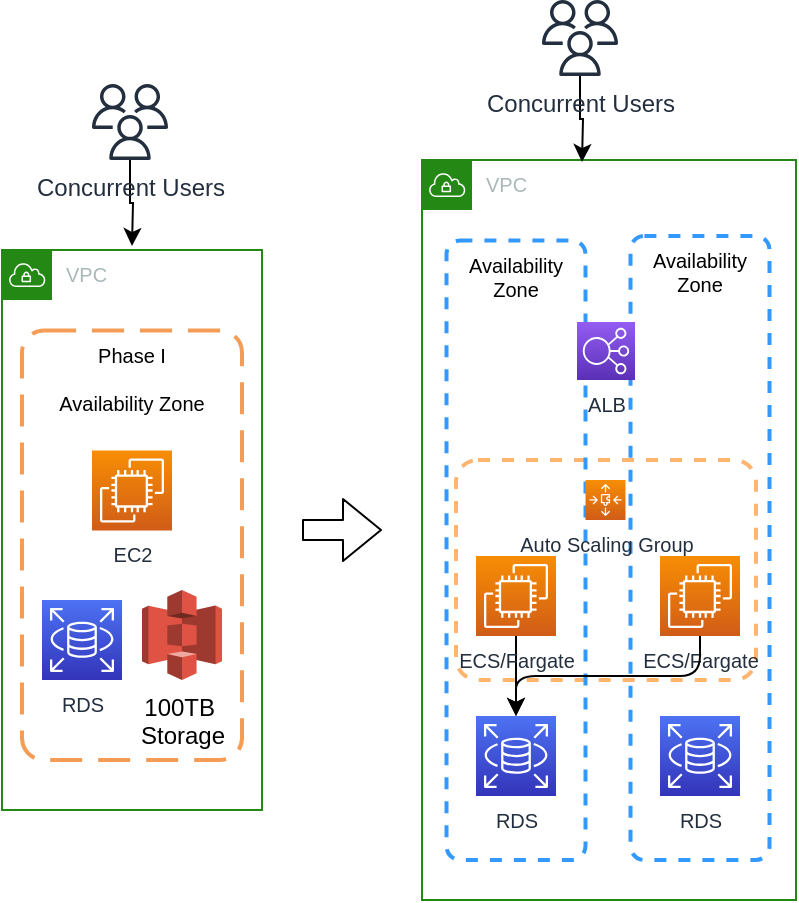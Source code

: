 <mxfile version="14.8.0" type="github">
  <diagram id="b0GikksUZOuk0snxxLBZ" name="Page-1">
    <mxGraphModel dx="768" dy="427" grid="1" gridSize="10" guides="1" tooltips="1" connect="1" arrows="1" fold="1" page="1" pageScale="1" pageWidth="850" pageHeight="1100" math="0" shadow="0">
      <root>
        <mxCell id="0" />
        <mxCell id="1" parent="0" />
        <mxCell id="Zqla-DL0ByIiepzGw1xJ-1" value="VPC" style="points=[[0,0],[0.25,0],[0.5,0],[0.75,0],[1,0],[1,0.25],[1,0.5],[1,0.75],[1,1],[0.75,1],[0.5,1],[0.25,1],[0,1],[0,0.75],[0,0.5],[0,0.25]];outlineConnect=0;gradientColor=none;html=1;whiteSpace=wrap;fontSize=10;fontStyle=0;shape=mxgraph.aws4.group;grIcon=mxgraph.aws4.group_vpc;strokeColor=#248814;fillColor=none;verticalAlign=top;align=left;spacingLeft=30;fontColor=#AAB7B8;dashed=0;" vertex="1" parent="1">
          <mxGeometry x="30" y="155" width="130" height="280" as="geometry" />
        </mxCell>
        <mxCell id="Zqla-DL0ByIiepzGw1xJ-4" value="Phase I&#xa;&#xa;Availability Zone" style="rounded=1;arcSize=10;dashed=1;strokeColor=#F59D56;fillColor=none;gradientColor=none;dashPattern=8 4;strokeWidth=2;verticalAlign=top;fontSize=10;" vertex="1" parent="1">
          <mxGeometry x="40" y="195.25" width="110" height="214.75" as="geometry" />
        </mxCell>
        <mxCell id="Zqla-DL0ByIiepzGw1xJ-2" value="EC2" style="points=[[0,0,0],[0.25,0,0],[0.5,0,0],[0.75,0,0],[1,0,0],[0,1,0],[0.25,1,0],[0.5,1,0],[0.75,1,0],[1,1,0],[0,0.25,0],[0,0.5,0],[0,0.75,0],[1,0.25,0],[1,0.5,0],[1,0.75,0]];outlineConnect=0;fontColor=#232F3E;gradientColor=#F78E04;gradientDirection=north;fillColor=#D05C17;strokeColor=#ffffff;dashed=0;verticalLabelPosition=bottom;verticalAlign=top;align=center;html=1;fontSize=10;fontStyle=0;aspect=fixed;shape=mxgraph.aws4.resourceIcon;resIcon=mxgraph.aws4.ec2;" vertex="1" parent="1">
          <mxGeometry x="75" y="255.25" width="40" height="40" as="geometry" />
        </mxCell>
        <mxCell id="Zqla-DL0ByIiepzGw1xJ-3" value="RDS" style="points=[[0,0,0],[0.25,0,0],[0.5,0,0],[0.75,0,0],[1,0,0],[0,1,0],[0.25,1,0],[0.5,1,0],[0.75,1,0],[1,1,0],[0,0.25,0],[0,0.5,0],[0,0.75,0],[1,0.25,0],[1,0.5,0],[1,0.75,0]];outlineConnect=0;fontColor=#232F3E;gradientColor=#4D72F3;gradientDirection=north;fillColor=#3334B9;strokeColor=#ffffff;dashed=0;verticalLabelPosition=bottom;verticalAlign=top;align=center;html=1;fontSize=10;fontStyle=0;aspect=fixed;shape=mxgraph.aws4.resourceIcon;resIcon=mxgraph.aws4.rds;" vertex="1" parent="1">
          <mxGeometry x="50" y="330" width="40" height="40" as="geometry" />
        </mxCell>
        <mxCell id="Zqla-DL0ByIiepzGw1xJ-5" value="" style="shape=flexArrow;endArrow=classic;html=1;" edge="1" parent="1">
          <mxGeometry width="50" height="50" relative="1" as="geometry">
            <mxPoint x="180" y="295" as="sourcePoint" />
            <mxPoint x="220" y="295" as="targetPoint" />
          </mxGeometry>
        </mxCell>
        <mxCell id="Zqla-DL0ByIiepzGw1xJ-6" value="Availability &#xa;Zone" style="rounded=1;arcSize=10;dashed=1;fillColor=none;gradientColor=none;strokeWidth=2;verticalAlign=top;fontSize=10;strokeColor=#3399FF;" vertex="1" parent="1">
          <mxGeometry x="344.25" y="148" width="69.5" height="312" as="geometry" />
        </mxCell>
        <mxCell id="Zqla-DL0ByIiepzGw1xJ-7" value="" style="rounded=1;arcSize=10;dashed=1;fillColor=none;gradientColor=none;strokeWidth=2;fontSize=10;verticalAlign=top;strokeColor=#FFB570;" vertex="1" parent="1">
          <mxGeometry x="257" y="260" width="150" height="110" as="geometry" />
        </mxCell>
        <mxCell id="Zqla-DL0ByIiepzGw1xJ-8" value="Availability &#xa;Zone" style="rounded=1;arcSize=10;dashed=1;fillColor=none;gradientColor=none;strokeWidth=2;verticalAlign=top;fontSize=10;strokeColor=#3399FF;" vertex="1" parent="1">
          <mxGeometry x="252.25" y="150.25" width="69.5" height="309.75" as="geometry" />
        </mxCell>
        <mxCell id="Zqla-DL0ByIiepzGw1xJ-9" value="VPC" style="points=[[0,0],[0.25,0],[0.5,0],[0.75,0],[1,0],[1,0.25],[1,0.5],[1,0.75],[1,1],[0.75,1],[0.5,1],[0.25,1],[0,1],[0,0.75],[0,0.5],[0,0.25]];outlineConnect=0;gradientColor=none;html=1;whiteSpace=wrap;fontSize=10;fontStyle=0;shape=mxgraph.aws4.group;grIcon=mxgraph.aws4.group_vpc;strokeColor=#248814;fillColor=none;verticalAlign=top;align=left;spacingLeft=30;fontColor=#AAB7B8;dashed=0;" vertex="1" parent="1">
          <mxGeometry x="240" y="110" width="187" height="370" as="geometry" />
        </mxCell>
        <mxCell id="Zqla-DL0ByIiepzGw1xJ-10" value="" style="edgeStyle=orthogonalEdgeStyle;rounded=0;orthogonalLoop=1;jettySize=auto;html=1;fontSize=10;" edge="1" parent="1" source="Zqla-DL0ByIiepzGw1xJ-11" target="Zqla-DL0ByIiepzGw1xJ-12">
          <mxGeometry relative="1" as="geometry" />
        </mxCell>
        <mxCell id="Zqla-DL0ByIiepzGw1xJ-11" value="ECS/Fargate" style="points=[[0,0,0],[0.25,0,0],[0.5,0,0],[0.75,0,0],[1,0,0],[0,1,0],[0.25,1,0],[0.5,1,0],[0.75,1,0],[1,1,0],[0,0.25,0],[0,0.5,0],[0,0.75,0],[1,0.25,0],[1,0.5,0],[1,0.75,0]];outlineConnect=0;fontColor=#232F3E;gradientColor=#F78E04;gradientDirection=north;fillColor=#D05C17;strokeColor=#ffffff;dashed=0;verticalLabelPosition=bottom;verticalAlign=top;align=center;html=1;fontSize=10;fontStyle=0;aspect=fixed;shape=mxgraph.aws4.resourceIcon;resIcon=mxgraph.aws4.ec2;" vertex="1" parent="1">
          <mxGeometry x="267" y="308" width="40" height="40" as="geometry" />
        </mxCell>
        <mxCell id="Zqla-DL0ByIiepzGw1xJ-12" value="RDS" style="points=[[0,0,0],[0.25,0,0],[0.5,0,0],[0.75,0,0],[1,0,0],[0,1,0],[0.25,1,0],[0.5,1,0],[0.75,1,0],[1,1,0],[0,0.25,0],[0,0.5,0],[0,0.75,0],[1,0.25,0],[1,0.5,0],[1,0.75,0]];outlineConnect=0;fontColor=#232F3E;gradientColor=#4D72F3;gradientDirection=north;fillColor=#3334B9;strokeColor=#ffffff;dashed=0;verticalLabelPosition=bottom;verticalAlign=top;align=center;html=1;fontSize=10;fontStyle=0;aspect=fixed;shape=mxgraph.aws4.resourceIcon;resIcon=mxgraph.aws4.rds;" vertex="1" parent="1">
          <mxGeometry x="267" y="388" width="40" height="40" as="geometry" />
        </mxCell>
        <mxCell id="Zqla-DL0ByIiepzGw1xJ-13" value="ECS/Fargate" style="points=[[0,0,0],[0.25,0,0],[0.5,0,0],[0.75,0,0],[1,0,0],[0,1,0],[0.25,1,0],[0.5,1,0],[0.75,1,0],[1,1,0],[0,0.25,0],[0,0.5,0],[0,0.75,0],[1,0.25,0],[1,0.5,0],[1,0.75,0]];outlineConnect=0;fontColor=#232F3E;gradientColor=#F78E04;gradientDirection=north;fillColor=#D05C17;strokeColor=#ffffff;dashed=0;verticalLabelPosition=bottom;verticalAlign=top;align=center;html=1;fontSize=10;fontStyle=0;aspect=fixed;shape=mxgraph.aws4.resourceIcon;resIcon=mxgraph.aws4.ec2;" vertex="1" parent="1">
          <mxGeometry x="359" y="308" width="40" height="40" as="geometry" />
        </mxCell>
        <mxCell id="Zqla-DL0ByIiepzGw1xJ-14" value="RDS" style="points=[[0,0,0],[0.25,0,0],[0.5,0,0],[0.75,0,0],[1,0,0],[0,1,0],[0.25,1,0],[0.5,1,0],[0.75,1,0],[1,1,0],[0,0.25,0],[0,0.5,0],[0,0.75,0],[1,0.25,0],[1,0.5,0],[1,0.75,0]];outlineConnect=0;fontColor=#232F3E;gradientColor=#4D72F3;gradientDirection=north;fillColor=#3334B9;strokeColor=#ffffff;dashed=0;verticalLabelPosition=bottom;verticalAlign=top;align=center;html=1;fontSize=10;fontStyle=0;aspect=fixed;shape=mxgraph.aws4.resourceIcon;resIcon=mxgraph.aws4.rds;" vertex="1" parent="1">
          <mxGeometry x="359" y="388" width="40" height="40" as="geometry" />
        </mxCell>
        <mxCell id="Zqla-DL0ByIiepzGw1xJ-15" value="ALB" style="points=[[0,0,0],[0.25,0,0],[0.5,0,0],[0.75,0,0],[1,0,0],[0,1,0],[0.25,1,0],[0.5,1,0],[0.75,1,0],[1,1,0],[0,0.25,0],[0,0.5,0],[0,0.75,0],[1,0.25,0],[1,0.5,0],[1,0.75,0]];outlineConnect=0;fontColor=#232F3E;gradientColor=#945DF2;gradientDirection=north;fillColor=#5A30B5;strokeColor=#ffffff;dashed=0;verticalLabelPosition=bottom;verticalAlign=top;align=center;html=1;fontSize=10;fontStyle=0;aspect=fixed;shape=mxgraph.aws4.resourceIcon;resIcon=mxgraph.aws4.elastic_load_balancing;" vertex="1" parent="1">
          <mxGeometry x="317.5" y="191" width="29" height="29" as="geometry" />
        </mxCell>
        <mxCell id="Zqla-DL0ByIiepzGw1xJ-16" value="Auto Scaling Group" style="points=[[0,0,0],[0.25,0,0],[0.5,0,0],[0.75,0,0],[1,0,0],[0,1,0],[0.25,1,0],[0.5,1,0],[0.75,1,0],[1,1,0],[0,0.25,0],[0,0.5,0],[0,0.75,0],[1,0.25,0],[1,0.5,0],[1,0.75,0]];outlineConnect=0;fontColor=#232F3E;gradientColor=#F78E04;gradientDirection=north;fillColor=#D05C17;strokeColor=#ffffff;dashed=0;verticalLabelPosition=bottom;verticalAlign=top;align=center;html=1;fontSize=10;fontStyle=0;aspect=fixed;shape=mxgraph.aws4.resourceIcon;resIcon=mxgraph.aws4.auto_scaling3;" vertex="1" parent="1">
          <mxGeometry x="321.75" y="270" width="20" height="20" as="geometry" />
        </mxCell>
        <mxCell id="Zqla-DL0ByIiepzGw1xJ-17" value="" style="edgeStyle=elbowEdgeStyle;elbow=vertical;endArrow=classic;html=1;fontSize=10;exitX=0.5;exitY=1;exitDx=0;exitDy=0;exitPerimeter=0;entryX=0.5;entryY=0;entryDx=0;entryDy=0;entryPerimeter=0;" edge="1" parent="1" source="Zqla-DL0ByIiepzGw1xJ-13" target="Zqla-DL0ByIiepzGw1xJ-12">
          <mxGeometry width="50" height="50" relative="1" as="geometry">
            <mxPoint x="367" y="290" as="sourcePoint" />
            <mxPoint x="417" y="240" as="targetPoint" />
          </mxGeometry>
        </mxCell>
        <mxCell id="Zqla-DL0ByIiepzGw1xJ-19" value="100TB&amp;nbsp;&lt;br&gt;Storage" style="outlineConnect=0;dashed=0;verticalLabelPosition=bottom;verticalAlign=top;align=center;html=1;shape=mxgraph.aws3.s3;fillColor=#E05243;gradientColor=none;" vertex="1" parent="1">
          <mxGeometry x="100" y="325" width="40" height="45" as="geometry" />
        </mxCell>
        <mxCell id="Zqla-DL0ByIiepzGw1xJ-21" value="" style="edgeStyle=orthogonalEdgeStyle;rounded=0;orthogonalLoop=1;jettySize=auto;html=1;" edge="1" parent="1" source="Zqla-DL0ByIiepzGw1xJ-20">
          <mxGeometry relative="1" as="geometry">
            <mxPoint x="95" y="153" as="targetPoint" />
          </mxGeometry>
        </mxCell>
        <mxCell id="Zqla-DL0ByIiepzGw1xJ-20" value="Concurrent Users" style="outlineConnect=0;fontColor=#232F3E;gradientColor=none;fillColor=#232F3E;strokeColor=none;dashed=0;verticalLabelPosition=bottom;verticalAlign=top;align=center;html=1;fontSize=12;fontStyle=0;aspect=fixed;pointerEvents=1;shape=mxgraph.aws4.users;" vertex="1" parent="1">
          <mxGeometry x="75" y="72" width="38" height="38" as="geometry" />
        </mxCell>
        <mxCell id="Zqla-DL0ByIiepzGw1xJ-22" value="" style="edgeStyle=orthogonalEdgeStyle;rounded=0;orthogonalLoop=1;jettySize=auto;html=1;" edge="1" parent="1" source="Zqla-DL0ByIiepzGw1xJ-23">
          <mxGeometry relative="1" as="geometry">
            <mxPoint x="320" y="111" as="targetPoint" />
          </mxGeometry>
        </mxCell>
        <mxCell id="Zqla-DL0ByIiepzGw1xJ-23" value="Concurrent Users" style="outlineConnect=0;fontColor=#232F3E;gradientColor=none;fillColor=#232F3E;strokeColor=none;dashed=0;verticalLabelPosition=bottom;verticalAlign=top;align=center;html=1;fontSize=12;fontStyle=0;aspect=fixed;pointerEvents=1;shape=mxgraph.aws4.users;" vertex="1" parent="1">
          <mxGeometry x="300" y="30" width="38" height="38" as="geometry" />
        </mxCell>
      </root>
    </mxGraphModel>
  </diagram>
</mxfile>
